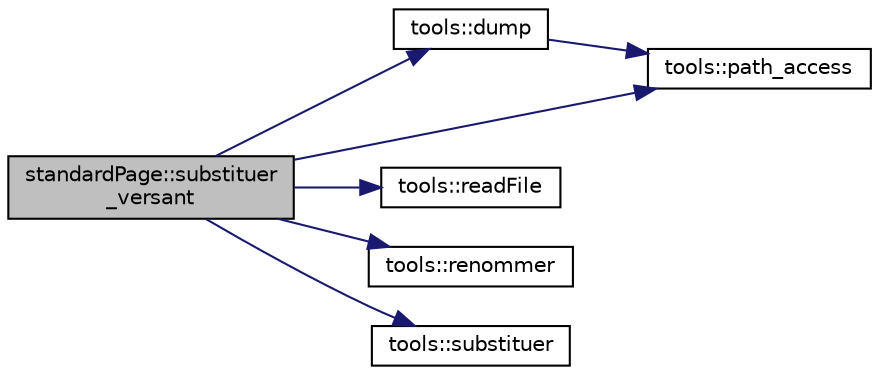digraph "standardPage::substituer_versant"
{
 // INTERACTIVE_SVG=YES
  edge [fontname="Helvetica",fontsize="10",labelfontname="Helvetica",labelfontsize="10"];
  node [fontname="Helvetica",fontsize="10",shape=record];
  rankdir="LR";
  Node11 [label="standardPage::substituer\l_versant",height=0.2,width=0.4,color="black", fillcolor="grey75", style="filled", fontcolor="black"];
  Node11 -> Node12 [color="midnightblue",fontsize="10",style="solid",fontname="Helvetica"];
  Node12 [label="tools::dump",height=0.2,width=0.4,color="black", fillcolor="white", style="filled",URL="$classtools.html#a995219ca14bd1ddcb10cb2a3fffed5a5",tooltip="Créer un fichier temporaire temp dans le répertoire racine et le remplit avec une chaîone de caractèr..."];
  Node12 -> Node13 [color="midnightblue",fontsize="10",style="solid",fontname="Helvetica"];
  Node13 [label="tools::path_access",height=0.2,width=0.4,color="black", fillcolor="white", style="filled",URL="$classtools.html#a89d2cd8ffcaed8423439c16d1ee59ab0",tooltip="Renvoie le chemin d&#39;un fichier ou d&#39;un répertoire du répertoire racine de la distribution (adjacent a..."];
  Node11 -> Node13 [color="midnightblue",fontsize="10",style="solid",fontname="Helvetica"];
  Node11 -> Node14 [color="midnightblue",fontsize="10",style="solid",fontname="Helvetica"];
  Node14 [label="tools::readFile",height=0.2,width=0.4,color="black", fillcolor="white", style="filled",URL="$classtools.html#af43fc30ac740fa0fa1d773afb2538c8c",tooltip="Liste un fichier entre deux lignes données et sur une largeur donnée. "];
  Node11 -> Node15 [color="midnightblue",fontsize="10",style="solid",fontname="Helvetica"];
  Node15 [label="tools::renommer",height=0.2,width=0.4,color="black", fillcolor="white", style="filled",URL="$classtools.html#a888a6211f6956005dba0132e1ee5fd92",tooltip="Renomme un fichier. "];
  Node11 -> Node16 [color="midnightblue",fontsize="10",style="solid",fontname="Helvetica"];
  Node16 [label="tools::substituer",height=0.2,width=0.4,color="black", fillcolor="white", style="filled",URL="$classtools.html#a7cba03deaa6e1311c2d0e5fb9fdcfa5c",tooltip="Remplace des chaînes de caractères, lorsqu&#39;elles correspondent à une expression rationnelle, dans une chaîne de caractères donnée par une chaîne de caractères donnée. "];
}
